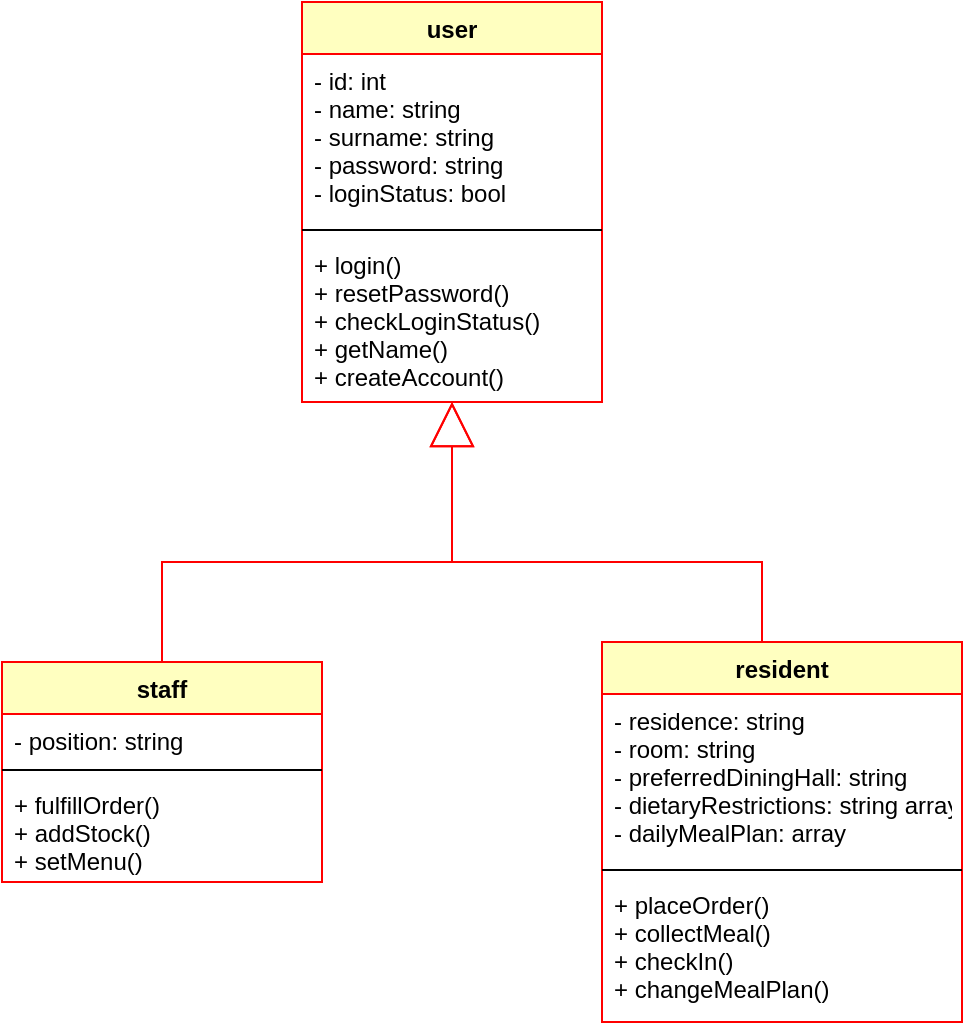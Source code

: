 <mxfile version="13.4.9" type="device"><diagram name="Page-1" id="e7e014a7-5840-1c2e-5031-d8a46d1fe8dd"><mxGraphModel dx="1038" dy="556" grid="1" gridSize="10" guides="1" tooltips="1" connect="1" arrows="1" fold="1" page="1" pageScale="1" pageWidth="1169" pageHeight="826" background="#ffffff" math="0" shadow="0"><root><mxCell id="0"/><mxCell id="1" parent="0"/><mxCell id="uWCh-ooKxQdx77lkRecy-43" style="edgeStyle=orthogonalEdgeStyle;rounded=0;orthogonalLoop=1;jettySize=auto;html=1;startArrow=none;startFill=0;endArrow=block;endFill=0;endSize=20;strokeColor=#FF0000;" parent="1" source="uWCh-ooKxQdx77lkRecy-26" target="uWCh-ooKxQdx77lkRecy-4" edge="1"><mxGeometry relative="1" as="geometry"><Array as="points"><mxPoint x="640" y="350"/><mxPoint x="485" y="350"/></Array></mxGeometry></mxCell><mxCell id="uWCh-ooKxQdx77lkRecy-42" style="edgeStyle=orthogonalEdgeStyle;rounded=0;orthogonalLoop=1;jettySize=auto;html=1;startArrow=none;startFill=0;endArrow=block;endFill=0;endSize=20;strokeColor=#FF0000;" parent="1" source="uWCh-ooKxQdx77lkRecy-9" target="uWCh-ooKxQdx77lkRecy-4" edge="1"><mxGeometry relative="1" as="geometry"><mxPoint x="480" y="310" as="targetPoint"/><Array as="points"><mxPoint x="340" y="350"/><mxPoint x="485" y="350"/></Array></mxGeometry></mxCell><mxCell id="uWCh-ooKxQdx77lkRecy-1" value="user" style="swimlane;fontStyle=1;align=center;verticalAlign=top;childLayout=stackLayout;horizontal=1;startSize=26;horizontalStack=0;resizeParent=1;resizeParentMax=0;resizeLast=0;collapsible=1;marginBottom=0;strokeColor=#FF0000;fillColor=#ffffc0;" parent="1" vertex="1"><mxGeometry x="410" y="70" width="150" height="200" as="geometry"/></mxCell><mxCell id="uWCh-ooKxQdx77lkRecy-2" value="- id: int&#xA;- name: string&#xA;- surname: string&#xA;- password: string&#xA;- loginStatus: bool&#xA;&#xA;&#xA;" style="text;strokeColor=none;fillColor=none;align=left;verticalAlign=top;spacingLeft=4;spacingRight=4;overflow=hidden;rotatable=0;points=[[0,0.5],[1,0.5]];portConstraint=eastwest;" parent="uWCh-ooKxQdx77lkRecy-1" vertex="1"><mxGeometry y="26" width="150" height="84" as="geometry"/></mxCell><mxCell id="uWCh-ooKxQdx77lkRecy-3" value="" style="line;strokeWidth=1;fillColor=none;align=left;verticalAlign=middle;spacingTop=-1;spacingLeft=3;spacingRight=3;rotatable=0;labelPosition=right;points=[];portConstraint=eastwest;" parent="uWCh-ooKxQdx77lkRecy-1" vertex="1"><mxGeometry y="110" width="150" height="8" as="geometry"/></mxCell><mxCell id="uWCh-ooKxQdx77lkRecy-4" value="+ login()&#xA;+ resetPassword()&#xA;+ checkLoginStatus()&#xA;+ getName()&#xA;+ createAccount()&#xA;&#xA;" style="text;strokeColor=none;fillColor=none;align=left;verticalAlign=top;spacingLeft=4;spacingRight=4;overflow=hidden;rotatable=0;points=[[0,0.5],[1,0.5]];portConstraint=eastwest;" parent="uWCh-ooKxQdx77lkRecy-1" vertex="1"><mxGeometry y="118" width="150" height="82" as="geometry"/></mxCell><mxCell id="uWCh-ooKxQdx77lkRecy-9" value="staff" style="swimlane;fontStyle=1;align=center;verticalAlign=top;childLayout=stackLayout;horizontal=1;startSize=26;horizontalStack=0;resizeParent=1;resizeParentMax=0;resizeLast=0;collapsible=1;marginBottom=0;strokeColor=#FF0000;fillColor=#ffffc0;" parent="1" vertex="1"><mxGeometry x="260" y="400" width="160" height="110" as="geometry"/></mxCell><mxCell id="uWCh-ooKxQdx77lkRecy-10" value="- position: string" style="text;strokeColor=none;fillColor=none;align=left;verticalAlign=top;spacingLeft=4;spacingRight=4;overflow=hidden;rotatable=0;points=[[0,0.5],[1,0.5]];portConstraint=eastwest;" parent="uWCh-ooKxQdx77lkRecy-9" vertex="1"><mxGeometry y="26" width="160" height="24" as="geometry"/></mxCell><mxCell id="uWCh-ooKxQdx77lkRecy-11" value="" style="line;strokeWidth=1;fillColor=none;align=left;verticalAlign=middle;spacingTop=-1;spacingLeft=3;spacingRight=3;rotatable=0;labelPosition=right;points=[];portConstraint=eastwest;" parent="uWCh-ooKxQdx77lkRecy-9" vertex="1"><mxGeometry y="50" width="160" height="8" as="geometry"/></mxCell><mxCell id="uWCh-ooKxQdx77lkRecy-12" value="+ fulfillOrder()&#xA;+ addStock()&#xA;+ setMenu()&#xA;&#xA;" style="text;strokeColor=none;fillColor=none;align=left;verticalAlign=top;spacingLeft=4;spacingRight=4;overflow=hidden;rotatable=0;points=[[0,0.5],[1,0.5]];portConstraint=eastwest;" parent="uWCh-ooKxQdx77lkRecy-9" vertex="1"><mxGeometry y="58" width="160" height="52" as="geometry"/></mxCell><mxCell id="uWCh-ooKxQdx77lkRecy-26" value="resident" style="swimlane;fontStyle=1;align=center;verticalAlign=top;childLayout=stackLayout;horizontal=1;startSize=26;horizontalStack=0;resizeParent=1;resizeParentMax=0;resizeLast=0;collapsible=1;marginBottom=0;strokeColor=#FF0000;fillColor=#ffffc0;" parent="1" vertex="1"><mxGeometry x="560" y="390" width="180" height="190" as="geometry"/></mxCell><mxCell id="uWCh-ooKxQdx77lkRecy-27" value="- residence: string&#xA;- room: string&#xA;- preferredDiningHall: string&#xA;- dietaryRestrictions: string array&#xA;- dailyMealPlan: array&#xA;&#xA;" style="text;strokeColor=none;fillColor=none;align=left;verticalAlign=top;spacingLeft=4;spacingRight=4;overflow=hidden;rotatable=0;points=[[0,0.5],[1,0.5]];portConstraint=eastwest;" parent="uWCh-ooKxQdx77lkRecy-26" vertex="1"><mxGeometry y="26" width="180" height="84" as="geometry"/></mxCell><mxCell id="uWCh-ooKxQdx77lkRecy-28" value="" style="line;strokeWidth=1;fillColor=none;align=left;verticalAlign=middle;spacingTop=-1;spacingLeft=3;spacingRight=3;rotatable=0;labelPosition=right;points=[];portConstraint=eastwest;" parent="uWCh-ooKxQdx77lkRecy-26" vertex="1"><mxGeometry y="110" width="180" height="8" as="geometry"/></mxCell><mxCell id="uWCh-ooKxQdx77lkRecy-29" value="+ placeOrder()&#xA;+ collectMeal()&#xA;+ checkIn()&#xA;+ changeMealPlan()&#xA;" style="text;strokeColor=none;fillColor=none;align=left;verticalAlign=top;spacingLeft=4;spacingRight=4;overflow=hidden;rotatable=0;points=[[0,0.5],[1,0.5]];portConstraint=eastwest;" parent="uWCh-ooKxQdx77lkRecy-26" vertex="1"><mxGeometry y="118" width="180" height="72" as="geometry"/></mxCell></root></mxGraphModel></diagram></mxfile>
